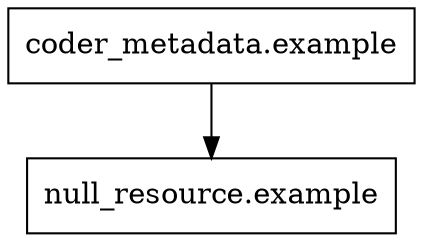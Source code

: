 digraph {
	compound = "true"
	newrank = "true"
	subgraph "root" {
		"[root] null_resource.example" [label = "null_resource.example", shape = "box"]
		"[root] coder_metadata.example" [label = "coder_metadata.example", shape = "box"]
		"[root] coder_metadata.example" -> "[root] null_resource.example"
	}
}
